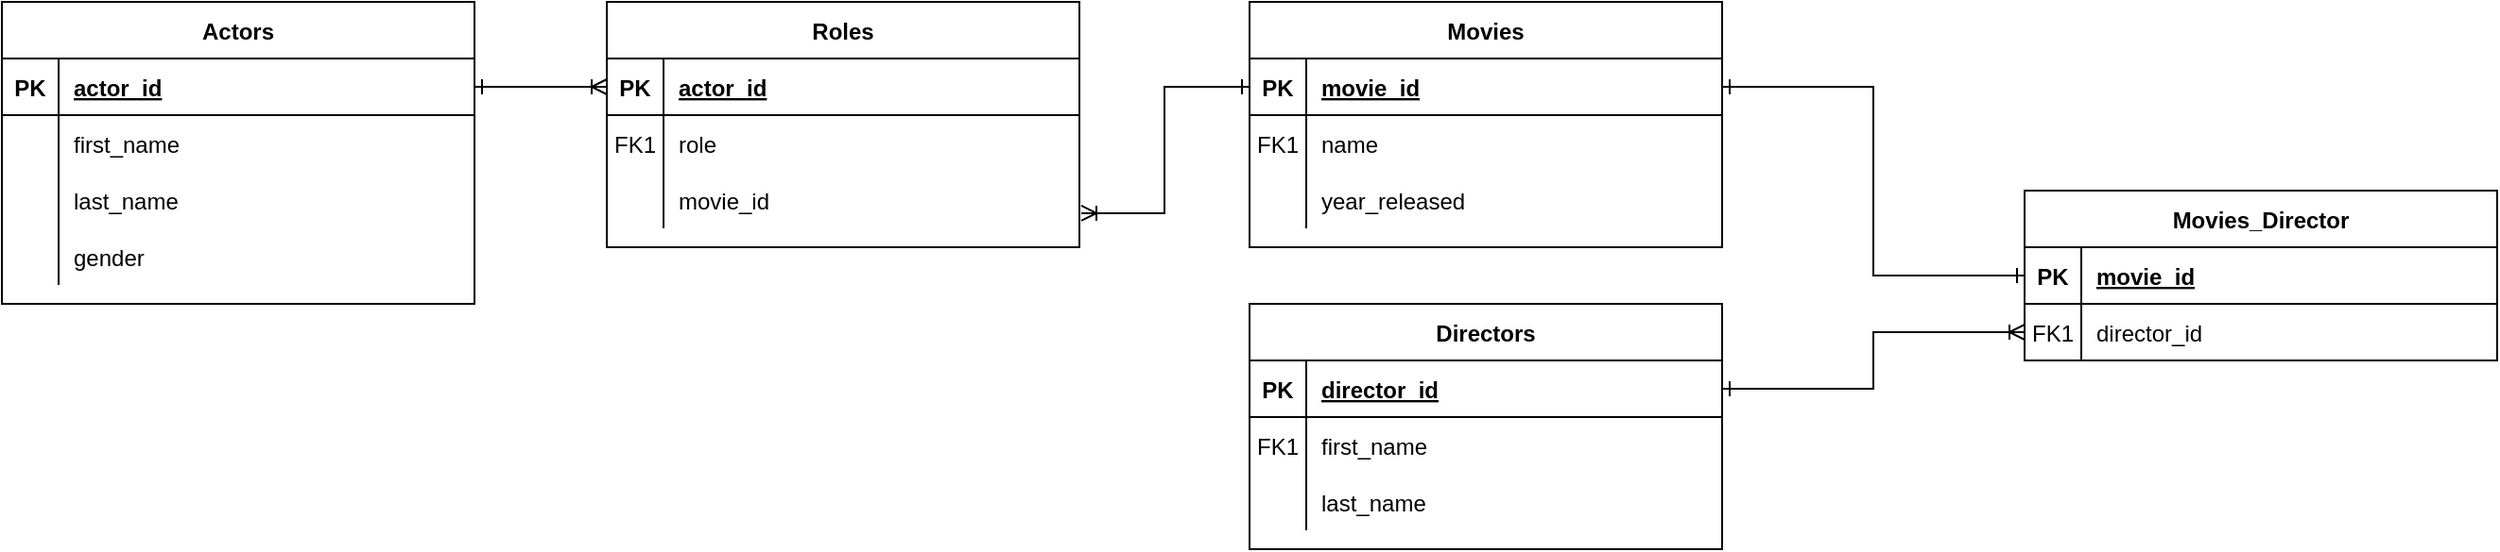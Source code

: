 <mxfile version="13.5.3" type="github">
  <diagram id="R2lEEEUBdFMjLlhIrx00" name="Page-1">
    <mxGraphModel dx="2378" dy="762" grid="1" gridSize="10" guides="1" tooltips="1" connect="1" arrows="1" fold="1" page="1" pageScale="1" pageWidth="850" pageHeight="1100" math="0" shadow="0" extFonts="Permanent Marker^https://fonts.googleapis.com/css?family=Permanent+Marker">
      <root>
        <mxCell id="0" />
        <mxCell id="1" parent="0" />
        <mxCell id="3N7oUkRw5JwQ4s7v5SAF-10" value="" style="shape=partialRectangle;overflow=hidden;connectable=0;fillColor=none;top=0;left=0;bottom=0;right=0;" vertex="1" parent="1">
          <mxGeometry x="120" y="230" width="30" height="30" as="geometry" />
        </mxCell>
        <mxCell id="3N7oUkRw5JwQ4s7v5SAF-13" style="edgeStyle=orthogonalEdgeStyle;rounded=0;orthogonalLoop=1;jettySize=auto;html=1;exitX=0;exitY=0.5;exitDx=0;exitDy=0;entryX=0;entryY=0.5;entryDx=0;entryDy=0;" edge="1" parent="1">
          <mxGeometry relative="1" as="geometry">
            <mxPoint x="120" y="275" as="sourcePoint" />
            <mxPoint x="120" y="275" as="targetPoint" />
          </mxGeometry>
        </mxCell>
        <mxCell id="3N7oUkRw5JwQ4s7v5SAF-65" style="edgeStyle=orthogonalEdgeStyle;rounded=0;orthogonalLoop=1;jettySize=auto;html=1;exitX=0;exitY=0.5;exitDx=0;exitDy=0;entryX=1.004;entryY=0.733;entryDx=0;entryDy=0;entryPerimeter=0;startArrow=ERone;startFill=0;endArrow=ERoneToMany;endFill=0;" edge="1" parent="1" source="C-vyLk0tnHw3VtMMgP7b-14" target="3N7oUkRw5JwQ4s7v5SAF-31">
          <mxGeometry relative="1" as="geometry" />
        </mxCell>
        <mxCell id="3N7oUkRw5JwQ4s7v5SAF-69" style="edgeStyle=orthogonalEdgeStyle;rounded=0;orthogonalLoop=1;jettySize=auto;html=1;exitX=1;exitY=0.5;exitDx=0;exitDy=0;entryX=0;entryY=0.5;entryDx=0;entryDy=0;startArrow=ERone;startFill=0;endArrow=ERoneToMany;endFill=0;" edge="1" parent="1" source="3N7oUkRw5JwQ4s7v5SAF-15" target="3N7oUkRw5JwQ4s7v5SAF-38">
          <mxGeometry relative="1" as="geometry" />
        </mxCell>
        <mxCell id="3N7oUkRw5JwQ4s7v5SAF-70" style="edgeStyle=orthogonalEdgeStyle;rounded=0;orthogonalLoop=1;jettySize=auto;html=1;exitX=1;exitY=0.5;exitDx=0;exitDy=0;entryX=0;entryY=0.5;entryDx=0;entryDy=0;startArrow=ERone;startFill=0;endArrow=ERone;endFill=0;" edge="1" parent="1" source="C-vyLk0tnHw3VtMMgP7b-14" target="3N7oUkRw5JwQ4s7v5SAF-35">
          <mxGeometry relative="1" as="geometry" />
        </mxCell>
        <mxCell id="3N7oUkRw5JwQ4s7v5SAF-34" value="Movies_Director" style="shape=table;startSize=30;container=1;collapsible=1;childLayout=tableLayout;fixedRows=1;rowLines=0;fontStyle=1;align=center;resizeLast=1;" vertex="1" parent="1">
          <mxGeometry x="1060" y="240" width="250" height="90" as="geometry" />
        </mxCell>
        <mxCell id="3N7oUkRw5JwQ4s7v5SAF-35" value="" style="shape=partialRectangle;collapsible=0;dropTarget=0;pointerEvents=0;fillColor=none;points=[[0,0.5],[1,0.5]];portConstraint=eastwest;top=0;left=0;right=0;bottom=1;" vertex="1" parent="3N7oUkRw5JwQ4s7v5SAF-34">
          <mxGeometry y="30" width="250" height="30" as="geometry" />
        </mxCell>
        <mxCell id="3N7oUkRw5JwQ4s7v5SAF-36" value="PK" style="shape=partialRectangle;overflow=hidden;connectable=0;fillColor=none;top=0;left=0;bottom=0;right=0;fontStyle=1;" vertex="1" parent="3N7oUkRw5JwQ4s7v5SAF-35">
          <mxGeometry width="30" height="30" as="geometry" />
        </mxCell>
        <mxCell id="3N7oUkRw5JwQ4s7v5SAF-37" value="movie_id" style="shape=partialRectangle;overflow=hidden;connectable=0;fillColor=none;top=0;left=0;bottom=0;right=0;align=left;spacingLeft=6;fontStyle=5;" vertex="1" parent="3N7oUkRw5JwQ4s7v5SAF-35">
          <mxGeometry x="30" width="220" height="30" as="geometry" />
        </mxCell>
        <mxCell id="3N7oUkRw5JwQ4s7v5SAF-38" value="" style="shape=partialRectangle;collapsible=0;dropTarget=0;pointerEvents=0;fillColor=none;points=[[0,0.5],[1,0.5]];portConstraint=eastwest;top=0;left=0;right=0;bottom=0;" vertex="1" parent="3N7oUkRw5JwQ4s7v5SAF-34">
          <mxGeometry y="60" width="250" height="30" as="geometry" />
        </mxCell>
        <mxCell id="3N7oUkRw5JwQ4s7v5SAF-39" value="FK1" style="shape=partialRectangle;overflow=hidden;connectable=0;fillColor=none;top=0;left=0;bottom=0;right=0;" vertex="1" parent="3N7oUkRw5JwQ4s7v5SAF-38">
          <mxGeometry width="30" height="30" as="geometry" />
        </mxCell>
        <mxCell id="3N7oUkRw5JwQ4s7v5SAF-40" value="director_id" style="shape=partialRectangle;overflow=hidden;connectable=0;fillColor=none;top=0;left=0;bottom=0;right=0;align=left;spacingLeft=6;" vertex="1" parent="3N7oUkRw5JwQ4s7v5SAF-38">
          <mxGeometry x="30" width="220" height="30" as="geometry" />
        </mxCell>
        <mxCell id="C-vyLk0tnHw3VtMMgP7b-13" value="Movies" style="shape=table;startSize=30;container=1;collapsible=1;childLayout=tableLayout;fixedRows=1;rowLines=0;fontStyle=1;align=center;resizeLast=1;" parent="1" vertex="1">
          <mxGeometry x="650" y="140" width="250" height="130" as="geometry" />
        </mxCell>
        <mxCell id="C-vyLk0tnHw3VtMMgP7b-14" value="" style="shape=partialRectangle;collapsible=0;dropTarget=0;pointerEvents=0;fillColor=none;points=[[0,0.5],[1,0.5]];portConstraint=eastwest;top=0;left=0;right=0;bottom=1;" parent="C-vyLk0tnHw3VtMMgP7b-13" vertex="1">
          <mxGeometry y="30" width="250" height="30" as="geometry" />
        </mxCell>
        <mxCell id="C-vyLk0tnHw3VtMMgP7b-15" value="PK" style="shape=partialRectangle;overflow=hidden;connectable=0;fillColor=none;top=0;left=0;bottom=0;right=0;fontStyle=1;" parent="C-vyLk0tnHw3VtMMgP7b-14" vertex="1">
          <mxGeometry width="30" height="30" as="geometry" />
        </mxCell>
        <mxCell id="C-vyLk0tnHw3VtMMgP7b-16" value="movie_id" style="shape=partialRectangle;overflow=hidden;connectable=0;fillColor=none;top=0;left=0;bottom=0;right=0;align=left;spacingLeft=6;fontStyle=5;" parent="C-vyLk0tnHw3VtMMgP7b-14" vertex="1">
          <mxGeometry x="30" width="220" height="30" as="geometry" />
        </mxCell>
        <mxCell id="C-vyLk0tnHw3VtMMgP7b-17" value="" style="shape=partialRectangle;collapsible=0;dropTarget=0;pointerEvents=0;fillColor=none;points=[[0,0.5],[1,0.5]];portConstraint=eastwest;top=0;left=0;right=0;bottom=0;" parent="C-vyLk0tnHw3VtMMgP7b-13" vertex="1">
          <mxGeometry y="60" width="250" height="30" as="geometry" />
        </mxCell>
        <mxCell id="C-vyLk0tnHw3VtMMgP7b-18" value="FK1" style="shape=partialRectangle;overflow=hidden;connectable=0;fillColor=none;top=0;left=0;bottom=0;right=0;" parent="C-vyLk0tnHw3VtMMgP7b-17" vertex="1">
          <mxGeometry width="30" height="30" as="geometry" />
        </mxCell>
        <mxCell id="C-vyLk0tnHw3VtMMgP7b-19" value="name" style="shape=partialRectangle;overflow=hidden;connectable=0;fillColor=none;top=0;left=0;bottom=0;right=0;align=left;spacingLeft=6;" parent="C-vyLk0tnHw3VtMMgP7b-17" vertex="1">
          <mxGeometry x="30" width="220" height="30" as="geometry" />
        </mxCell>
        <mxCell id="C-vyLk0tnHw3VtMMgP7b-20" value="" style="shape=partialRectangle;collapsible=0;dropTarget=0;pointerEvents=0;fillColor=none;points=[[0,0.5],[1,0.5]];portConstraint=eastwest;top=0;left=0;right=0;bottom=0;" parent="C-vyLk0tnHw3VtMMgP7b-13" vertex="1">
          <mxGeometry y="90" width="250" height="30" as="geometry" />
        </mxCell>
        <mxCell id="C-vyLk0tnHw3VtMMgP7b-21" value="" style="shape=partialRectangle;overflow=hidden;connectable=0;fillColor=none;top=0;left=0;bottom=0;right=0;" parent="C-vyLk0tnHw3VtMMgP7b-20" vertex="1">
          <mxGeometry width="30" height="30" as="geometry" />
        </mxCell>
        <mxCell id="C-vyLk0tnHw3VtMMgP7b-22" value="year_released" style="shape=partialRectangle;overflow=hidden;connectable=0;fillColor=none;top=0;left=0;bottom=0;right=0;align=left;spacingLeft=6;" parent="C-vyLk0tnHw3VtMMgP7b-20" vertex="1">
          <mxGeometry x="30" width="220" height="30" as="geometry" />
        </mxCell>
        <mxCell id="3N7oUkRw5JwQ4s7v5SAF-14" value="Directors" style="shape=table;startSize=30;container=1;collapsible=1;childLayout=tableLayout;fixedRows=1;rowLines=0;fontStyle=1;align=center;resizeLast=1;" vertex="1" parent="1">
          <mxGeometry x="650" y="300" width="250" height="130" as="geometry" />
        </mxCell>
        <mxCell id="3N7oUkRw5JwQ4s7v5SAF-15" value="" style="shape=partialRectangle;collapsible=0;dropTarget=0;pointerEvents=0;fillColor=none;points=[[0,0.5],[1,0.5]];portConstraint=eastwest;top=0;left=0;right=0;bottom=1;" vertex="1" parent="3N7oUkRw5JwQ4s7v5SAF-14">
          <mxGeometry y="30" width="250" height="30" as="geometry" />
        </mxCell>
        <mxCell id="3N7oUkRw5JwQ4s7v5SAF-16" value="PK" style="shape=partialRectangle;overflow=hidden;connectable=0;fillColor=none;top=0;left=0;bottom=0;right=0;fontStyle=1;" vertex="1" parent="3N7oUkRw5JwQ4s7v5SAF-15">
          <mxGeometry width="30" height="30" as="geometry" />
        </mxCell>
        <mxCell id="3N7oUkRw5JwQ4s7v5SAF-17" value="director_id" style="shape=partialRectangle;overflow=hidden;connectable=0;fillColor=none;top=0;left=0;bottom=0;right=0;align=left;spacingLeft=6;fontStyle=5;" vertex="1" parent="3N7oUkRw5JwQ4s7v5SAF-15">
          <mxGeometry x="30" width="220" height="30" as="geometry" />
        </mxCell>
        <mxCell id="3N7oUkRw5JwQ4s7v5SAF-18" value="" style="shape=partialRectangle;collapsible=0;dropTarget=0;pointerEvents=0;fillColor=none;points=[[0,0.5],[1,0.5]];portConstraint=eastwest;top=0;left=0;right=0;bottom=0;" vertex="1" parent="3N7oUkRw5JwQ4s7v5SAF-14">
          <mxGeometry y="60" width="250" height="30" as="geometry" />
        </mxCell>
        <mxCell id="3N7oUkRw5JwQ4s7v5SAF-19" value="FK1" style="shape=partialRectangle;overflow=hidden;connectable=0;fillColor=none;top=0;left=0;bottom=0;right=0;" vertex="1" parent="3N7oUkRw5JwQ4s7v5SAF-18">
          <mxGeometry width="30" height="30" as="geometry" />
        </mxCell>
        <mxCell id="3N7oUkRw5JwQ4s7v5SAF-20" value="first_name" style="shape=partialRectangle;overflow=hidden;connectable=0;fillColor=none;top=0;left=0;bottom=0;right=0;align=left;spacingLeft=6;" vertex="1" parent="3N7oUkRw5JwQ4s7v5SAF-18">
          <mxGeometry x="30" width="220" height="30" as="geometry" />
        </mxCell>
        <mxCell id="3N7oUkRw5JwQ4s7v5SAF-21" value="" style="shape=partialRectangle;collapsible=0;dropTarget=0;pointerEvents=0;fillColor=none;points=[[0,0.5],[1,0.5]];portConstraint=eastwest;top=0;left=0;right=0;bottom=0;" vertex="1" parent="3N7oUkRw5JwQ4s7v5SAF-14">
          <mxGeometry y="90" width="250" height="30" as="geometry" />
        </mxCell>
        <mxCell id="3N7oUkRw5JwQ4s7v5SAF-22" value="" style="shape=partialRectangle;overflow=hidden;connectable=0;fillColor=none;top=0;left=0;bottom=0;right=0;" vertex="1" parent="3N7oUkRw5JwQ4s7v5SAF-21">
          <mxGeometry width="30" height="30" as="geometry" />
        </mxCell>
        <mxCell id="3N7oUkRw5JwQ4s7v5SAF-23" value="last_name" style="shape=partialRectangle;overflow=hidden;connectable=0;fillColor=none;top=0;left=0;bottom=0;right=0;align=left;spacingLeft=6;" vertex="1" parent="3N7oUkRw5JwQ4s7v5SAF-21">
          <mxGeometry x="30" width="220" height="30" as="geometry" />
        </mxCell>
        <mxCell id="3N7oUkRw5JwQ4s7v5SAF-24" value="Roles" style="shape=table;startSize=30;container=1;collapsible=1;childLayout=tableLayout;fixedRows=1;rowLines=0;fontStyle=1;align=center;resizeLast=1;" vertex="1" parent="1">
          <mxGeometry x="310" y="140" width="250" height="130" as="geometry" />
        </mxCell>
        <mxCell id="3N7oUkRw5JwQ4s7v5SAF-25" value="" style="shape=partialRectangle;collapsible=0;dropTarget=0;pointerEvents=0;fillColor=none;points=[[0,0.5],[1,0.5]];portConstraint=eastwest;top=0;left=0;right=0;bottom=1;" vertex="1" parent="3N7oUkRw5JwQ4s7v5SAF-24">
          <mxGeometry y="30" width="250" height="30" as="geometry" />
        </mxCell>
        <mxCell id="3N7oUkRw5JwQ4s7v5SAF-26" value="PK" style="shape=partialRectangle;overflow=hidden;connectable=0;fillColor=none;top=0;left=0;bottom=0;right=0;fontStyle=1;" vertex="1" parent="3N7oUkRw5JwQ4s7v5SAF-25">
          <mxGeometry width="30" height="30" as="geometry" />
        </mxCell>
        <mxCell id="3N7oUkRw5JwQ4s7v5SAF-27" value="actor_id" style="shape=partialRectangle;overflow=hidden;connectable=0;fillColor=none;top=0;left=0;bottom=0;right=0;align=left;spacingLeft=6;fontStyle=5;" vertex="1" parent="3N7oUkRw5JwQ4s7v5SAF-25">
          <mxGeometry x="30" width="220" height="30" as="geometry" />
        </mxCell>
        <mxCell id="3N7oUkRw5JwQ4s7v5SAF-28" value="" style="shape=partialRectangle;collapsible=0;dropTarget=0;pointerEvents=0;fillColor=none;points=[[0,0.5],[1,0.5]];portConstraint=eastwest;top=0;left=0;right=0;bottom=0;" vertex="1" parent="3N7oUkRw5JwQ4s7v5SAF-24">
          <mxGeometry y="60" width="250" height="30" as="geometry" />
        </mxCell>
        <mxCell id="3N7oUkRw5JwQ4s7v5SAF-29" value="FK1" style="shape=partialRectangle;overflow=hidden;connectable=0;fillColor=none;top=0;left=0;bottom=0;right=0;" vertex="1" parent="3N7oUkRw5JwQ4s7v5SAF-28">
          <mxGeometry width="30" height="30" as="geometry" />
        </mxCell>
        <mxCell id="3N7oUkRw5JwQ4s7v5SAF-30" value="role" style="shape=partialRectangle;overflow=hidden;connectable=0;fillColor=none;top=0;left=0;bottom=0;right=0;align=left;spacingLeft=6;" vertex="1" parent="3N7oUkRw5JwQ4s7v5SAF-28">
          <mxGeometry x="30" width="220" height="30" as="geometry" />
        </mxCell>
        <mxCell id="3N7oUkRw5JwQ4s7v5SAF-31" value="" style="shape=partialRectangle;collapsible=0;dropTarget=0;pointerEvents=0;fillColor=none;points=[[0,0.5],[1,0.5]];portConstraint=eastwest;top=0;left=0;right=0;bottom=0;" vertex="1" parent="3N7oUkRw5JwQ4s7v5SAF-24">
          <mxGeometry y="90" width="250" height="30" as="geometry" />
        </mxCell>
        <mxCell id="3N7oUkRw5JwQ4s7v5SAF-32" value="" style="shape=partialRectangle;overflow=hidden;connectable=0;fillColor=none;top=0;left=0;bottom=0;right=0;" vertex="1" parent="3N7oUkRw5JwQ4s7v5SAF-31">
          <mxGeometry width="30" height="30" as="geometry" />
        </mxCell>
        <mxCell id="3N7oUkRw5JwQ4s7v5SAF-33" value="movie_id" style="shape=partialRectangle;overflow=hidden;connectable=0;fillColor=none;top=0;left=0;bottom=0;right=0;align=left;spacingLeft=6;" vertex="1" parent="3N7oUkRw5JwQ4s7v5SAF-31">
          <mxGeometry x="30" width="220" height="30" as="geometry" />
        </mxCell>
        <mxCell id="3N7oUkRw5JwQ4s7v5SAF-44" value="Actors" style="shape=table;startSize=30;container=1;collapsible=1;childLayout=tableLayout;fixedRows=1;rowLines=0;fontStyle=1;align=center;resizeLast=1;" vertex="1" parent="1">
          <mxGeometry x="-10" y="140" width="250" height="160" as="geometry" />
        </mxCell>
        <mxCell id="3N7oUkRw5JwQ4s7v5SAF-45" value="" style="shape=partialRectangle;collapsible=0;dropTarget=0;pointerEvents=0;fillColor=none;top=0;left=0;bottom=1;right=0;points=[[0,0.5],[1,0.5]];portConstraint=eastwest;" vertex="1" parent="3N7oUkRw5JwQ4s7v5SAF-44">
          <mxGeometry y="30" width="250" height="30" as="geometry" />
        </mxCell>
        <mxCell id="3N7oUkRw5JwQ4s7v5SAF-46" value="PK" style="shape=partialRectangle;connectable=0;fillColor=none;top=0;left=0;bottom=0;right=0;fontStyle=1;overflow=hidden;" vertex="1" parent="3N7oUkRw5JwQ4s7v5SAF-45">
          <mxGeometry width="30" height="30" as="geometry" />
        </mxCell>
        <mxCell id="3N7oUkRw5JwQ4s7v5SAF-47" value="actor_id" style="shape=partialRectangle;connectable=0;fillColor=none;top=0;left=0;bottom=0;right=0;align=left;spacingLeft=6;fontStyle=5;overflow=hidden;" vertex="1" parent="3N7oUkRw5JwQ4s7v5SAF-45">
          <mxGeometry x="30" width="220" height="30" as="geometry" />
        </mxCell>
        <mxCell id="3N7oUkRw5JwQ4s7v5SAF-51" value="" style="shape=partialRectangle;collapsible=0;dropTarget=0;pointerEvents=0;fillColor=none;top=0;left=0;bottom=0;right=0;points=[[0,0.5],[1,0.5]];portConstraint=eastwest;" vertex="1" parent="3N7oUkRw5JwQ4s7v5SAF-44">
          <mxGeometry y="60" width="250" height="30" as="geometry" />
        </mxCell>
        <mxCell id="3N7oUkRw5JwQ4s7v5SAF-52" value="" style="shape=partialRectangle;connectable=0;fillColor=none;top=0;left=0;bottom=0;right=0;editable=1;overflow=hidden;" vertex="1" parent="3N7oUkRw5JwQ4s7v5SAF-51">
          <mxGeometry width="30" height="30" as="geometry" />
        </mxCell>
        <mxCell id="3N7oUkRw5JwQ4s7v5SAF-53" value="first_name" style="shape=partialRectangle;connectable=0;fillColor=none;top=0;left=0;bottom=0;right=0;align=left;spacingLeft=6;overflow=hidden;" vertex="1" parent="3N7oUkRw5JwQ4s7v5SAF-51">
          <mxGeometry x="30" width="220" height="30" as="geometry" />
        </mxCell>
        <mxCell id="3N7oUkRw5JwQ4s7v5SAF-54" value="" style="shape=partialRectangle;collapsible=0;dropTarget=0;pointerEvents=0;fillColor=none;top=0;left=0;bottom=0;right=0;points=[[0,0.5],[1,0.5]];portConstraint=eastwest;" vertex="1" parent="3N7oUkRw5JwQ4s7v5SAF-44">
          <mxGeometry y="90" width="250" height="30" as="geometry" />
        </mxCell>
        <mxCell id="3N7oUkRw5JwQ4s7v5SAF-55" value="" style="shape=partialRectangle;connectable=0;fillColor=none;top=0;left=0;bottom=0;right=0;editable=1;overflow=hidden;" vertex="1" parent="3N7oUkRw5JwQ4s7v5SAF-54">
          <mxGeometry width="30" height="30" as="geometry" />
        </mxCell>
        <mxCell id="3N7oUkRw5JwQ4s7v5SAF-56" value="last_name" style="shape=partialRectangle;connectable=0;fillColor=none;top=0;left=0;bottom=0;right=0;align=left;spacingLeft=6;overflow=hidden;" vertex="1" parent="3N7oUkRw5JwQ4s7v5SAF-54">
          <mxGeometry x="30" width="220" height="30" as="geometry" />
        </mxCell>
        <mxCell id="3N7oUkRw5JwQ4s7v5SAF-57" value="" style="shape=partialRectangle;collapsible=0;dropTarget=0;pointerEvents=0;fillColor=none;top=0;left=0;bottom=0;right=0;points=[[0,0.5],[1,0.5]];portConstraint=eastwest;" vertex="1" parent="3N7oUkRw5JwQ4s7v5SAF-44">
          <mxGeometry y="120" width="250" height="30" as="geometry" />
        </mxCell>
        <mxCell id="3N7oUkRw5JwQ4s7v5SAF-58" value="" style="shape=partialRectangle;connectable=0;fillColor=none;top=0;left=0;bottom=0;right=0;editable=1;overflow=hidden;" vertex="1" parent="3N7oUkRw5JwQ4s7v5SAF-57">
          <mxGeometry width="30" height="30" as="geometry" />
        </mxCell>
        <mxCell id="3N7oUkRw5JwQ4s7v5SAF-59" value="gender" style="shape=partialRectangle;connectable=0;fillColor=none;top=0;left=0;bottom=0;right=0;align=left;spacingLeft=6;overflow=hidden;" vertex="1" parent="3N7oUkRw5JwQ4s7v5SAF-57">
          <mxGeometry x="30" width="220" height="30" as="geometry" />
        </mxCell>
        <mxCell id="3N7oUkRw5JwQ4s7v5SAF-71" style="edgeStyle=orthogonalEdgeStyle;rounded=0;orthogonalLoop=1;jettySize=auto;html=1;exitX=1;exitY=0.5;exitDx=0;exitDy=0;entryX=0;entryY=0.5;entryDx=0;entryDy=0;startArrow=ERone;startFill=0;endArrow=ERoneToMany;endFill=0;" edge="1" parent="1" source="3N7oUkRw5JwQ4s7v5SAF-45" target="3N7oUkRw5JwQ4s7v5SAF-25">
          <mxGeometry relative="1" as="geometry" />
        </mxCell>
      </root>
    </mxGraphModel>
  </diagram>
</mxfile>
